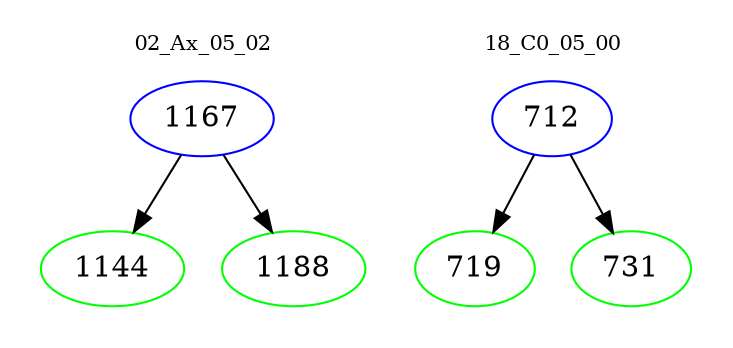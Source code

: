 digraph{
subgraph cluster_0 {
color = white
label = "02_Ax_05_02";
fontsize=10;
T0_1167 [label="1167", color="blue"]
T0_1167 -> T0_1144 [color="black"]
T0_1144 [label="1144", color="green"]
T0_1167 -> T0_1188 [color="black"]
T0_1188 [label="1188", color="green"]
}
subgraph cluster_1 {
color = white
label = "18_C0_05_00";
fontsize=10;
T1_712 [label="712", color="blue"]
T1_712 -> T1_719 [color="black"]
T1_719 [label="719", color="green"]
T1_712 -> T1_731 [color="black"]
T1_731 [label="731", color="green"]
}
}
